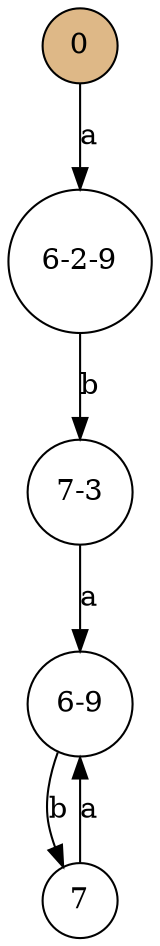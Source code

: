 digraph my_graph {
bgcolor=white;
0 [color=black, fillcolor=burlywood, shape=circle, style=filled];
"6-2-9" [color=black, fillcolor=white, shape=circle, style=filled];
"7-3" [color=black, fillcolor=white, shape=circle, style=filled];
"6-9" [color=black, fillcolor=white, shape=circle, style=filled];
7 [color=black, fillcolor=white, shape=circle, style=filled];
0 -> "6-2-9"  [label=a];
"6-2-9" -> "7-3"  [label=b];
"7-3" -> "6-9"  [label=a];
"6-9" -> 7  [label=b];
7 -> "6-9"  [label=a];
}
